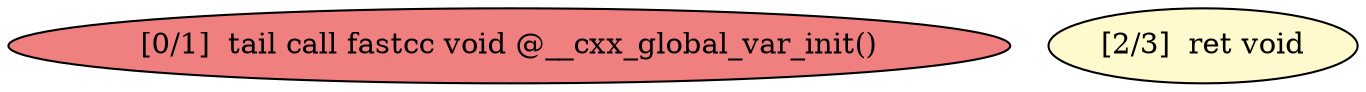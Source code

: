 
digraph G {


node342 [fillcolor=lightcoral,label="[0/1]  tail call fastcc void @__cxx_global_var_init()",shape=ellipse,style=filled ]
node341 [fillcolor=lemonchiffon,label="[2/3]  ret void",shape=ellipse,style=filled ]



}
